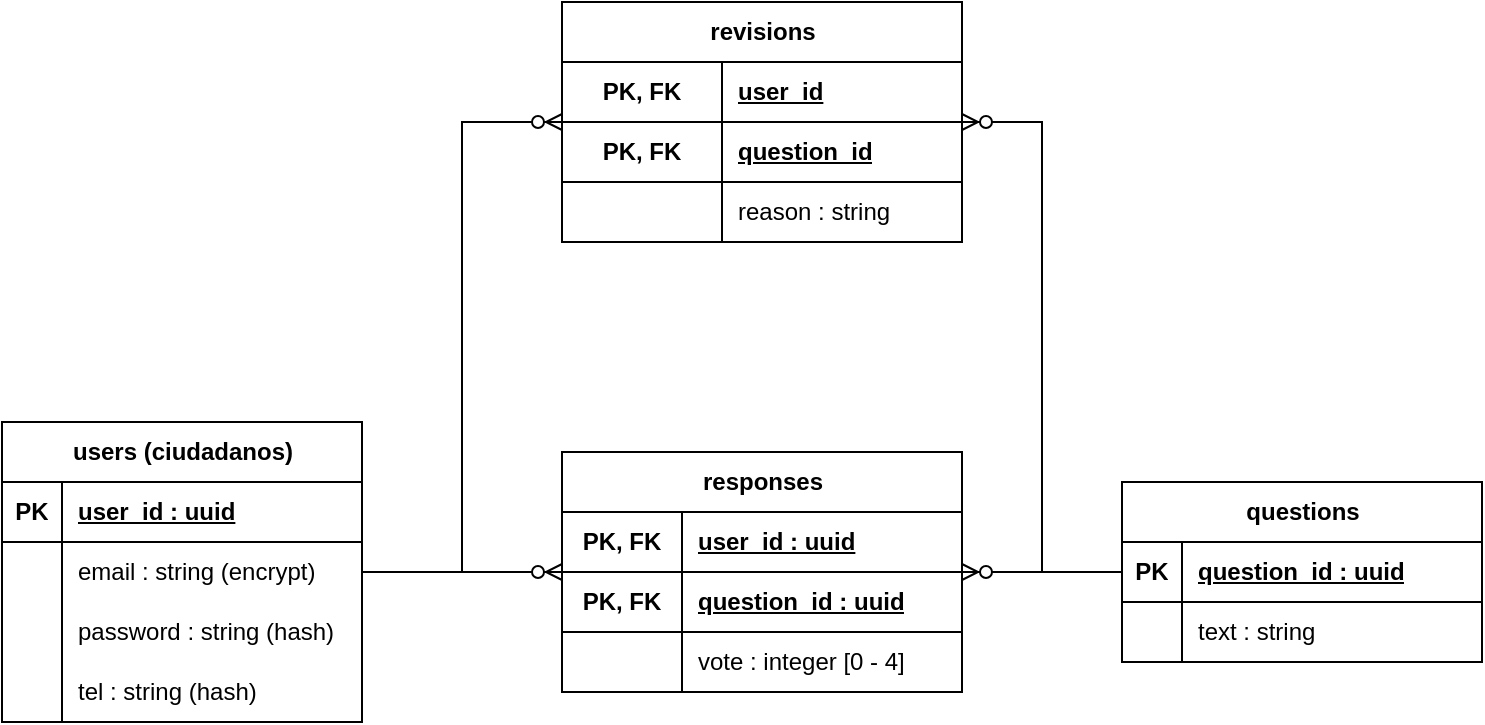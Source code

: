 <mxfile version="27.2.0">
  <diagram name="Página-1" id="mShWQxP9g7YCMNbMVtcT">
    <mxGraphModel dx="980" dy="546" grid="1" gridSize="10" guides="1" tooltips="1" connect="1" arrows="1" fold="1" page="1" pageScale="1" pageWidth="827" pageHeight="1169" math="0" shadow="0">
      <root>
        <mxCell id="0" />
        <mxCell id="1" parent="0" />
        <mxCell id="vR23X_Fdmj8lSpkNbNwB-1" value="users (ciudadanos)" style="shape=table;startSize=30;container=1;collapsible=1;childLayout=tableLayout;fixedRows=1;rowLines=0;fontStyle=1;align=center;resizeLast=1;html=1;" vertex="1" parent="1">
          <mxGeometry x="40" y="280" width="180" height="150" as="geometry" />
        </mxCell>
        <mxCell id="vR23X_Fdmj8lSpkNbNwB-2" value="" style="shape=tableRow;horizontal=0;startSize=0;swimlaneHead=0;swimlaneBody=0;fillColor=none;collapsible=0;dropTarget=0;points=[[0,0.5],[1,0.5]];portConstraint=eastwest;top=0;left=0;right=0;bottom=1;" vertex="1" parent="vR23X_Fdmj8lSpkNbNwB-1">
          <mxGeometry y="30" width="180" height="30" as="geometry" />
        </mxCell>
        <mxCell id="vR23X_Fdmj8lSpkNbNwB-3" value="PK" style="shape=partialRectangle;connectable=0;fillColor=none;top=0;left=0;bottom=0;right=0;fontStyle=1;overflow=hidden;whiteSpace=wrap;html=1;" vertex="1" parent="vR23X_Fdmj8lSpkNbNwB-2">
          <mxGeometry width="30" height="30" as="geometry">
            <mxRectangle width="30" height="30" as="alternateBounds" />
          </mxGeometry>
        </mxCell>
        <mxCell id="vR23X_Fdmj8lSpkNbNwB-4" value="user_id : uuid" style="shape=partialRectangle;connectable=0;fillColor=none;top=0;left=0;bottom=0;right=0;align=left;spacingLeft=6;fontStyle=5;overflow=hidden;whiteSpace=wrap;html=1;" vertex="1" parent="vR23X_Fdmj8lSpkNbNwB-2">
          <mxGeometry x="30" width="150" height="30" as="geometry">
            <mxRectangle width="150" height="30" as="alternateBounds" />
          </mxGeometry>
        </mxCell>
        <mxCell id="vR23X_Fdmj8lSpkNbNwB-5" value="" style="shape=tableRow;horizontal=0;startSize=0;swimlaneHead=0;swimlaneBody=0;fillColor=none;collapsible=0;dropTarget=0;points=[[0,0.5],[1,0.5]];portConstraint=eastwest;top=0;left=0;right=0;bottom=0;" vertex="1" parent="vR23X_Fdmj8lSpkNbNwB-1">
          <mxGeometry y="60" width="180" height="30" as="geometry" />
        </mxCell>
        <mxCell id="vR23X_Fdmj8lSpkNbNwB-6" value="" style="shape=partialRectangle;connectable=0;fillColor=none;top=0;left=0;bottom=0;right=0;editable=1;overflow=hidden;whiteSpace=wrap;html=1;" vertex="1" parent="vR23X_Fdmj8lSpkNbNwB-5">
          <mxGeometry width="30" height="30" as="geometry">
            <mxRectangle width="30" height="30" as="alternateBounds" />
          </mxGeometry>
        </mxCell>
        <mxCell id="vR23X_Fdmj8lSpkNbNwB-7" value="email : string (encrypt)" style="shape=partialRectangle;connectable=0;fillColor=none;top=0;left=0;bottom=0;right=0;align=left;spacingLeft=6;overflow=hidden;whiteSpace=wrap;html=1;" vertex="1" parent="vR23X_Fdmj8lSpkNbNwB-5">
          <mxGeometry x="30" width="150" height="30" as="geometry">
            <mxRectangle width="150" height="30" as="alternateBounds" />
          </mxGeometry>
        </mxCell>
        <mxCell id="vR23X_Fdmj8lSpkNbNwB-8" value="" style="shape=tableRow;horizontal=0;startSize=0;swimlaneHead=0;swimlaneBody=0;fillColor=none;collapsible=0;dropTarget=0;points=[[0,0.5],[1,0.5]];portConstraint=eastwest;top=0;left=0;right=0;bottom=0;" vertex="1" parent="vR23X_Fdmj8lSpkNbNwB-1">
          <mxGeometry y="90" width="180" height="30" as="geometry" />
        </mxCell>
        <mxCell id="vR23X_Fdmj8lSpkNbNwB-9" value="" style="shape=partialRectangle;connectable=0;fillColor=none;top=0;left=0;bottom=0;right=0;editable=1;overflow=hidden;whiteSpace=wrap;html=1;" vertex="1" parent="vR23X_Fdmj8lSpkNbNwB-8">
          <mxGeometry width="30" height="30" as="geometry">
            <mxRectangle width="30" height="30" as="alternateBounds" />
          </mxGeometry>
        </mxCell>
        <mxCell id="vR23X_Fdmj8lSpkNbNwB-10" value="password : string (hash)" style="shape=partialRectangle;connectable=0;fillColor=none;top=0;left=0;bottom=0;right=0;align=left;spacingLeft=6;overflow=hidden;whiteSpace=wrap;html=1;" vertex="1" parent="vR23X_Fdmj8lSpkNbNwB-8">
          <mxGeometry x="30" width="150" height="30" as="geometry">
            <mxRectangle width="150" height="30" as="alternateBounds" />
          </mxGeometry>
        </mxCell>
        <mxCell id="vR23X_Fdmj8lSpkNbNwB-11" value="" style="shape=tableRow;horizontal=0;startSize=0;swimlaneHead=0;swimlaneBody=0;fillColor=none;collapsible=0;dropTarget=0;points=[[0,0.5],[1,0.5]];portConstraint=eastwest;top=0;left=0;right=0;bottom=0;" vertex="1" parent="vR23X_Fdmj8lSpkNbNwB-1">
          <mxGeometry y="120" width="180" height="30" as="geometry" />
        </mxCell>
        <mxCell id="vR23X_Fdmj8lSpkNbNwB-12" value="" style="shape=partialRectangle;connectable=0;fillColor=none;top=0;left=0;bottom=0;right=0;editable=1;overflow=hidden;whiteSpace=wrap;html=1;" vertex="1" parent="vR23X_Fdmj8lSpkNbNwB-11">
          <mxGeometry width="30" height="30" as="geometry">
            <mxRectangle width="30" height="30" as="alternateBounds" />
          </mxGeometry>
        </mxCell>
        <mxCell id="vR23X_Fdmj8lSpkNbNwB-13" value="tel : string (hash)" style="shape=partialRectangle;connectable=0;fillColor=none;top=0;left=0;bottom=0;right=0;align=left;spacingLeft=6;overflow=hidden;whiteSpace=wrap;html=1;" vertex="1" parent="vR23X_Fdmj8lSpkNbNwB-11">
          <mxGeometry x="30" width="150" height="30" as="geometry">
            <mxRectangle width="150" height="30" as="alternateBounds" />
          </mxGeometry>
        </mxCell>
        <mxCell id="vR23X_Fdmj8lSpkNbNwB-14" value="questions" style="shape=table;startSize=30;container=1;collapsible=1;childLayout=tableLayout;fixedRows=1;rowLines=0;fontStyle=1;align=center;resizeLast=1;html=1;" vertex="1" parent="1">
          <mxGeometry x="600" y="310" width="180" height="90" as="geometry" />
        </mxCell>
        <mxCell id="vR23X_Fdmj8lSpkNbNwB-15" value="" style="shape=tableRow;horizontal=0;startSize=0;swimlaneHead=0;swimlaneBody=0;fillColor=none;collapsible=0;dropTarget=0;points=[[0,0.5],[1,0.5]];portConstraint=eastwest;top=0;left=0;right=0;bottom=1;" vertex="1" parent="vR23X_Fdmj8lSpkNbNwB-14">
          <mxGeometry y="30" width="180" height="30" as="geometry" />
        </mxCell>
        <mxCell id="vR23X_Fdmj8lSpkNbNwB-16" value="PK" style="shape=partialRectangle;connectable=0;fillColor=none;top=0;left=0;bottom=0;right=0;fontStyle=1;overflow=hidden;whiteSpace=wrap;html=1;" vertex="1" parent="vR23X_Fdmj8lSpkNbNwB-15">
          <mxGeometry width="30" height="30" as="geometry">
            <mxRectangle width="30" height="30" as="alternateBounds" />
          </mxGeometry>
        </mxCell>
        <mxCell id="vR23X_Fdmj8lSpkNbNwB-17" value="question_id : uuid" style="shape=partialRectangle;connectable=0;fillColor=none;top=0;left=0;bottom=0;right=0;align=left;spacingLeft=6;fontStyle=5;overflow=hidden;whiteSpace=wrap;html=1;" vertex="1" parent="vR23X_Fdmj8lSpkNbNwB-15">
          <mxGeometry x="30" width="150" height="30" as="geometry">
            <mxRectangle width="150" height="30" as="alternateBounds" />
          </mxGeometry>
        </mxCell>
        <mxCell id="vR23X_Fdmj8lSpkNbNwB-18" value="" style="shape=tableRow;horizontal=0;startSize=0;swimlaneHead=0;swimlaneBody=0;fillColor=none;collapsible=0;dropTarget=0;points=[[0,0.5],[1,0.5]];portConstraint=eastwest;top=0;left=0;right=0;bottom=0;" vertex="1" parent="vR23X_Fdmj8lSpkNbNwB-14">
          <mxGeometry y="60" width="180" height="30" as="geometry" />
        </mxCell>
        <mxCell id="vR23X_Fdmj8lSpkNbNwB-19" value="" style="shape=partialRectangle;connectable=0;fillColor=none;top=0;left=0;bottom=0;right=0;editable=1;overflow=hidden;whiteSpace=wrap;html=1;" vertex="1" parent="vR23X_Fdmj8lSpkNbNwB-18">
          <mxGeometry width="30" height="30" as="geometry">
            <mxRectangle width="30" height="30" as="alternateBounds" />
          </mxGeometry>
        </mxCell>
        <mxCell id="vR23X_Fdmj8lSpkNbNwB-20" value="text : string" style="shape=partialRectangle;connectable=0;fillColor=none;top=0;left=0;bottom=0;right=0;align=left;spacingLeft=6;overflow=hidden;whiteSpace=wrap;html=1;" vertex="1" parent="vR23X_Fdmj8lSpkNbNwB-18">
          <mxGeometry x="30" width="150" height="30" as="geometry">
            <mxRectangle width="150" height="30" as="alternateBounds" />
          </mxGeometry>
        </mxCell>
        <mxCell id="vR23X_Fdmj8lSpkNbNwB-27" value="responses" style="shape=table;startSize=30;container=1;collapsible=1;childLayout=tableLayout;fixedRows=1;rowLines=0;fontStyle=1;align=center;resizeLast=1;html=1;" vertex="1" parent="1">
          <mxGeometry x="320" y="295" width="200" height="120" as="geometry" />
        </mxCell>
        <mxCell id="vR23X_Fdmj8lSpkNbNwB-28" value="" style="shape=tableRow;horizontal=0;startSize=0;swimlaneHead=0;swimlaneBody=0;fillColor=none;collapsible=0;dropTarget=0;points=[[0,0.5],[1,0.5]];portConstraint=eastwest;top=0;left=0;right=0;bottom=1;" vertex="1" parent="vR23X_Fdmj8lSpkNbNwB-27">
          <mxGeometry y="30" width="200" height="30" as="geometry" />
        </mxCell>
        <mxCell id="vR23X_Fdmj8lSpkNbNwB-29" value="PK, FK" style="shape=partialRectangle;connectable=0;fillColor=none;top=0;left=0;bottom=0;right=0;fontStyle=1;overflow=hidden;whiteSpace=wrap;html=1;" vertex="1" parent="vR23X_Fdmj8lSpkNbNwB-28">
          <mxGeometry width="60" height="30" as="geometry">
            <mxRectangle width="60" height="30" as="alternateBounds" />
          </mxGeometry>
        </mxCell>
        <mxCell id="vR23X_Fdmj8lSpkNbNwB-30" value="user_id : uuid" style="shape=partialRectangle;connectable=0;fillColor=none;top=0;left=0;bottom=0;right=0;align=left;spacingLeft=6;fontStyle=5;overflow=hidden;whiteSpace=wrap;html=1;" vertex="1" parent="vR23X_Fdmj8lSpkNbNwB-28">
          <mxGeometry x="60" width="140" height="30" as="geometry">
            <mxRectangle width="140" height="30" as="alternateBounds" />
          </mxGeometry>
        </mxCell>
        <mxCell id="vR23X_Fdmj8lSpkNbNwB-40" style="shape=tableRow;horizontal=0;startSize=0;swimlaneHead=0;swimlaneBody=0;fillColor=none;collapsible=0;dropTarget=0;points=[[0,0.5],[1,0.5]];portConstraint=eastwest;top=0;left=0;right=0;bottom=1;" vertex="1" parent="vR23X_Fdmj8lSpkNbNwB-27">
          <mxGeometry y="60" width="200" height="30" as="geometry" />
        </mxCell>
        <mxCell id="vR23X_Fdmj8lSpkNbNwB-41" value="PK, FK" style="shape=partialRectangle;connectable=0;fillColor=none;top=0;left=0;bottom=0;right=0;fontStyle=1;overflow=hidden;whiteSpace=wrap;html=1;" vertex="1" parent="vR23X_Fdmj8lSpkNbNwB-40">
          <mxGeometry width="60" height="30" as="geometry">
            <mxRectangle width="60" height="30" as="alternateBounds" />
          </mxGeometry>
        </mxCell>
        <mxCell id="vR23X_Fdmj8lSpkNbNwB-42" value="question_id : uuid" style="shape=partialRectangle;connectable=0;fillColor=none;top=0;left=0;bottom=0;right=0;align=left;spacingLeft=6;fontStyle=5;overflow=hidden;whiteSpace=wrap;html=1;strokeColor=inherit;" vertex="1" parent="vR23X_Fdmj8lSpkNbNwB-40">
          <mxGeometry x="60" width="140" height="30" as="geometry">
            <mxRectangle width="140" height="30" as="alternateBounds" />
          </mxGeometry>
        </mxCell>
        <mxCell id="vR23X_Fdmj8lSpkNbNwB-31" value="" style="shape=tableRow;horizontal=0;startSize=0;swimlaneHead=0;swimlaneBody=0;fillColor=none;collapsible=0;dropTarget=0;points=[[0,0.5],[1,0.5]];portConstraint=eastwest;top=0;left=0;right=0;bottom=0;" vertex="1" parent="vR23X_Fdmj8lSpkNbNwB-27">
          <mxGeometry y="90" width="200" height="30" as="geometry" />
        </mxCell>
        <mxCell id="vR23X_Fdmj8lSpkNbNwB-32" value="" style="shape=partialRectangle;connectable=0;fillColor=none;top=0;left=0;bottom=0;right=0;editable=1;overflow=hidden;whiteSpace=wrap;html=1;" vertex="1" parent="vR23X_Fdmj8lSpkNbNwB-31">
          <mxGeometry width="60" height="30" as="geometry">
            <mxRectangle width="60" height="30" as="alternateBounds" />
          </mxGeometry>
        </mxCell>
        <mxCell id="vR23X_Fdmj8lSpkNbNwB-33" value="vote : integer [0 - 4]" style="shape=partialRectangle;connectable=0;fillColor=none;top=0;left=0;bottom=0;right=0;align=left;spacingLeft=6;overflow=hidden;whiteSpace=wrap;html=1;" vertex="1" parent="vR23X_Fdmj8lSpkNbNwB-31">
          <mxGeometry x="60" width="140" height="30" as="geometry">
            <mxRectangle width="140" height="30" as="alternateBounds" />
          </mxGeometry>
        </mxCell>
        <mxCell id="vR23X_Fdmj8lSpkNbNwB-43" value="" style="edgeStyle=entityRelationEdgeStyle;fontSize=12;html=1;endArrow=ERzeroToMany;endFill=1;rounded=0;" edge="1" parent="1" source="vR23X_Fdmj8lSpkNbNwB-1" target="vR23X_Fdmj8lSpkNbNwB-27">
          <mxGeometry width="100" height="100" relative="1" as="geometry">
            <mxPoint x="360" y="540" as="sourcePoint" />
            <mxPoint x="460" y="440" as="targetPoint" />
          </mxGeometry>
        </mxCell>
        <mxCell id="vR23X_Fdmj8lSpkNbNwB-44" value="" style="edgeStyle=entityRelationEdgeStyle;fontSize=12;html=1;endArrow=ERzeroToMany;endFill=1;rounded=0;" edge="1" parent="1" source="vR23X_Fdmj8lSpkNbNwB-14" target="vR23X_Fdmj8lSpkNbNwB-27">
          <mxGeometry width="100" height="100" relative="1" as="geometry">
            <mxPoint x="360" y="540" as="sourcePoint" />
            <mxPoint x="460" y="440" as="targetPoint" />
          </mxGeometry>
        </mxCell>
        <mxCell id="vR23X_Fdmj8lSpkNbNwB-45" value="revisions" style="shape=table;startSize=30;container=1;collapsible=1;childLayout=tableLayout;fixedRows=1;rowLines=0;fontStyle=1;align=center;resizeLast=1;html=1;" vertex="1" parent="1">
          <mxGeometry x="320" y="70" width="200" height="120" as="geometry" />
        </mxCell>
        <mxCell id="vR23X_Fdmj8lSpkNbNwB-46" value="" style="shape=tableRow;horizontal=0;startSize=0;swimlaneHead=0;swimlaneBody=0;fillColor=none;collapsible=0;dropTarget=0;points=[[0,0.5],[1,0.5]];portConstraint=eastwest;top=0;left=0;right=0;bottom=1;" vertex="1" parent="vR23X_Fdmj8lSpkNbNwB-45">
          <mxGeometry y="30" width="200" height="30" as="geometry" />
        </mxCell>
        <mxCell id="vR23X_Fdmj8lSpkNbNwB-47" value="PK, FK" style="shape=partialRectangle;connectable=0;fillColor=none;top=0;left=0;bottom=0;right=0;fontStyle=1;overflow=hidden;whiteSpace=wrap;html=1;" vertex="1" parent="vR23X_Fdmj8lSpkNbNwB-46">
          <mxGeometry width="80" height="30" as="geometry">
            <mxRectangle width="80" height="30" as="alternateBounds" />
          </mxGeometry>
        </mxCell>
        <mxCell id="vR23X_Fdmj8lSpkNbNwB-48" value="user_id" style="shape=partialRectangle;connectable=0;fillColor=none;top=0;left=0;bottom=0;right=0;align=left;spacingLeft=6;fontStyle=5;overflow=hidden;whiteSpace=wrap;html=1;" vertex="1" parent="vR23X_Fdmj8lSpkNbNwB-46">
          <mxGeometry x="80" width="120" height="30" as="geometry">
            <mxRectangle width="120" height="30" as="alternateBounds" />
          </mxGeometry>
        </mxCell>
        <mxCell id="vR23X_Fdmj8lSpkNbNwB-58" style="shape=tableRow;horizontal=0;startSize=0;swimlaneHead=0;swimlaneBody=0;fillColor=none;collapsible=0;dropTarget=0;points=[[0,0.5],[1,0.5]];portConstraint=eastwest;top=0;left=0;right=0;bottom=1;" vertex="1" parent="vR23X_Fdmj8lSpkNbNwB-45">
          <mxGeometry y="60" width="200" height="30" as="geometry" />
        </mxCell>
        <mxCell id="vR23X_Fdmj8lSpkNbNwB-59" value="PK, FK" style="shape=partialRectangle;connectable=0;fillColor=none;top=0;left=0;bottom=0;right=0;fontStyle=1;overflow=hidden;whiteSpace=wrap;html=1;" vertex="1" parent="vR23X_Fdmj8lSpkNbNwB-58">
          <mxGeometry width="80" height="30" as="geometry">
            <mxRectangle width="80" height="30" as="alternateBounds" />
          </mxGeometry>
        </mxCell>
        <mxCell id="vR23X_Fdmj8lSpkNbNwB-60" value="question_id" style="shape=partialRectangle;connectable=0;fillColor=none;top=0;left=0;bottom=0;right=0;align=left;spacingLeft=6;fontStyle=5;overflow=hidden;whiteSpace=wrap;html=1;" vertex="1" parent="vR23X_Fdmj8lSpkNbNwB-58">
          <mxGeometry x="80" width="120" height="30" as="geometry">
            <mxRectangle width="120" height="30" as="alternateBounds" />
          </mxGeometry>
        </mxCell>
        <mxCell id="vR23X_Fdmj8lSpkNbNwB-49" value="" style="shape=tableRow;horizontal=0;startSize=0;swimlaneHead=0;swimlaneBody=0;fillColor=none;collapsible=0;dropTarget=0;points=[[0,0.5],[1,0.5]];portConstraint=eastwest;top=0;left=0;right=0;bottom=0;" vertex="1" parent="vR23X_Fdmj8lSpkNbNwB-45">
          <mxGeometry y="90" width="200" height="30" as="geometry" />
        </mxCell>
        <mxCell id="vR23X_Fdmj8lSpkNbNwB-50" value="" style="shape=partialRectangle;connectable=0;fillColor=none;top=0;left=0;bottom=0;right=0;editable=1;overflow=hidden;whiteSpace=wrap;html=1;" vertex="1" parent="vR23X_Fdmj8lSpkNbNwB-49">
          <mxGeometry width="80" height="30" as="geometry">
            <mxRectangle width="80" height="30" as="alternateBounds" />
          </mxGeometry>
        </mxCell>
        <mxCell id="vR23X_Fdmj8lSpkNbNwB-51" value="reason : string" style="shape=partialRectangle;connectable=0;fillColor=none;top=0;left=0;bottom=0;right=0;align=left;spacingLeft=6;overflow=hidden;whiteSpace=wrap;html=1;" vertex="1" parent="vR23X_Fdmj8lSpkNbNwB-49">
          <mxGeometry x="80" width="120" height="30" as="geometry">
            <mxRectangle width="120" height="30" as="alternateBounds" />
          </mxGeometry>
        </mxCell>
        <mxCell id="vR23X_Fdmj8lSpkNbNwB-64" value="" style="edgeStyle=elbowEdgeStyle;fontSize=12;html=1;endArrow=ERzeroToMany;endFill=1;rounded=0;" edge="1" parent="1" source="vR23X_Fdmj8lSpkNbNwB-14" target="vR23X_Fdmj8lSpkNbNwB-45">
          <mxGeometry width="100" height="100" relative="1" as="geometry">
            <mxPoint x="670" y="170" as="sourcePoint" />
            <mxPoint x="770" y="170" as="targetPoint" />
          </mxGeometry>
        </mxCell>
        <mxCell id="vR23X_Fdmj8lSpkNbNwB-65" value="" style="edgeStyle=elbowEdgeStyle;fontSize=12;html=1;endArrow=ERzeroToMany;endFill=1;rounded=0;" edge="1" parent="1" source="vR23X_Fdmj8lSpkNbNwB-1" target="vR23X_Fdmj8lSpkNbNwB-45">
          <mxGeometry width="100" height="100" relative="1" as="geometry">
            <mxPoint x="240" y="630" as="sourcePoint" />
            <mxPoint x="340" y="630" as="targetPoint" />
          </mxGeometry>
        </mxCell>
      </root>
    </mxGraphModel>
  </diagram>
</mxfile>
